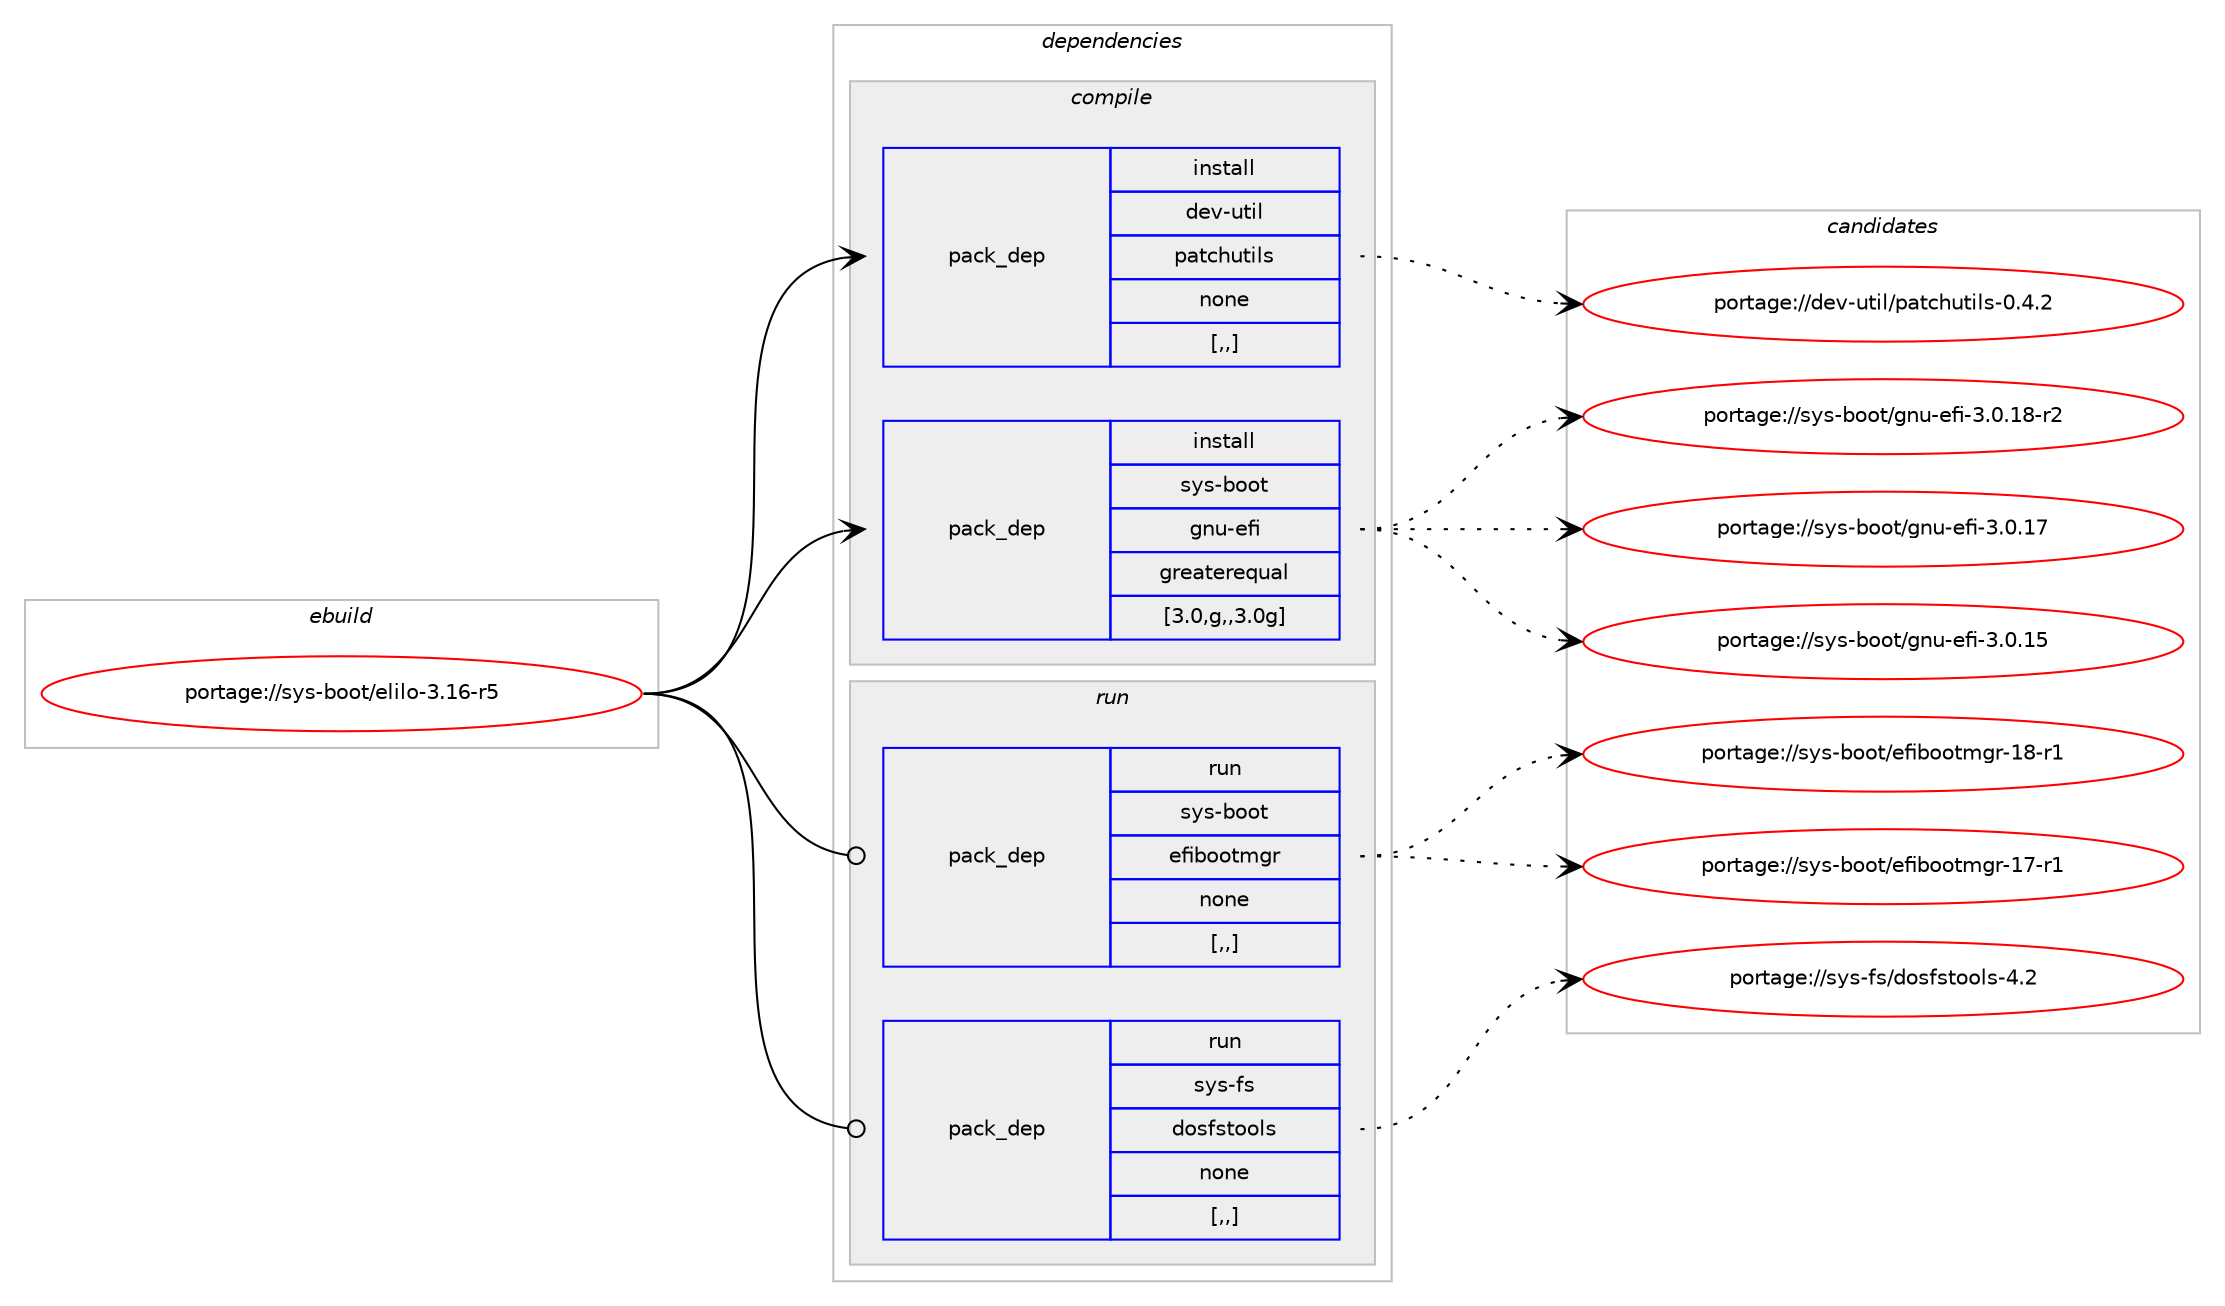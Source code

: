 digraph prolog {

# *************
# Graph options
# *************

newrank=true;
concentrate=true;
compound=true;
graph [rankdir=LR,fontname=Helvetica,fontsize=10,ranksep=1.5];#, ranksep=2.5, nodesep=0.2];
edge  [arrowhead=vee];
node  [fontname=Helvetica,fontsize=10];

# **********
# The ebuild
# **********

subgraph cluster_leftcol {
color=gray;
label=<<i>ebuild</i>>;
id [label="portage://sys-boot/elilo-3.16-r5", color=red, width=4, href="../sys-boot/elilo-3.16-r5.svg"];
}

# ****************
# The dependencies
# ****************

subgraph cluster_midcol {
color=gray;
label=<<i>dependencies</i>>;
subgraph cluster_compile {
fillcolor="#eeeeee";
style=filled;
label=<<i>compile</i>>;
subgraph pack311934 {
dependency428666 [label=<<TABLE BORDER="0" CELLBORDER="1" CELLSPACING="0" CELLPADDING="4" WIDTH="220"><TR><TD ROWSPAN="6" CELLPADDING="30">pack_dep</TD></TR><TR><TD WIDTH="110">install</TD></TR><TR><TD>dev-util</TD></TR><TR><TD>patchutils</TD></TR><TR><TD>none</TD></TR><TR><TD>[,,]</TD></TR></TABLE>>, shape=none, color=blue];
}
id:e -> dependency428666:w [weight=20,style="solid",arrowhead="vee"];
subgraph pack311935 {
dependency428667 [label=<<TABLE BORDER="0" CELLBORDER="1" CELLSPACING="0" CELLPADDING="4" WIDTH="220"><TR><TD ROWSPAN="6" CELLPADDING="30">pack_dep</TD></TR><TR><TD WIDTH="110">install</TD></TR><TR><TD>sys-boot</TD></TR><TR><TD>gnu-efi</TD></TR><TR><TD>greaterequal</TD></TR><TR><TD>[3.0,g,,3.0g]</TD></TR></TABLE>>, shape=none, color=blue];
}
id:e -> dependency428667:w [weight=20,style="solid",arrowhead="vee"];
}
subgraph cluster_compileandrun {
fillcolor="#eeeeee";
style=filled;
label=<<i>compile and run</i>>;
}
subgraph cluster_run {
fillcolor="#eeeeee";
style=filled;
label=<<i>run</i>>;
subgraph pack311936 {
dependency428668 [label=<<TABLE BORDER="0" CELLBORDER="1" CELLSPACING="0" CELLPADDING="4" WIDTH="220"><TR><TD ROWSPAN="6" CELLPADDING="30">pack_dep</TD></TR><TR><TD WIDTH="110">run</TD></TR><TR><TD>sys-boot</TD></TR><TR><TD>efibootmgr</TD></TR><TR><TD>none</TD></TR><TR><TD>[,,]</TD></TR></TABLE>>, shape=none, color=blue];
}
id:e -> dependency428668:w [weight=20,style="solid",arrowhead="odot"];
subgraph pack311937 {
dependency428669 [label=<<TABLE BORDER="0" CELLBORDER="1" CELLSPACING="0" CELLPADDING="4" WIDTH="220"><TR><TD ROWSPAN="6" CELLPADDING="30">pack_dep</TD></TR><TR><TD WIDTH="110">run</TD></TR><TR><TD>sys-fs</TD></TR><TR><TD>dosfstools</TD></TR><TR><TD>none</TD></TR><TR><TD>[,,]</TD></TR></TABLE>>, shape=none, color=blue];
}
id:e -> dependency428669:w [weight=20,style="solid",arrowhead="odot"];
}
}

# **************
# The candidates
# **************

subgraph cluster_choices {
rank=same;
color=gray;
label=<<i>candidates</i>>;

subgraph choice311934 {
color=black;
nodesep=1;
choice10010111845117116105108471129711699104117116105108115454846524650 [label="portage://dev-util/patchutils-0.4.2", color=red, width=4,href="../dev-util/patchutils-0.4.2.svg"];
dependency428666:e -> choice10010111845117116105108471129711699104117116105108115454846524650:w [style=dotted,weight="100"];
}
subgraph choice311935 {
color=black;
nodesep=1;
choice11512111545981111111164710311011745101102105455146484649564511450 [label="portage://sys-boot/gnu-efi-3.0.18-r2", color=red, width=4,href="../sys-boot/gnu-efi-3.0.18-r2.svg"];
choice1151211154598111111116471031101174510110210545514648464955 [label="portage://sys-boot/gnu-efi-3.0.17", color=red, width=4,href="../sys-boot/gnu-efi-3.0.17.svg"];
choice1151211154598111111116471031101174510110210545514648464953 [label="portage://sys-boot/gnu-efi-3.0.15", color=red, width=4,href="../sys-boot/gnu-efi-3.0.15.svg"];
dependency428667:e -> choice11512111545981111111164710311011745101102105455146484649564511450:w [style=dotted,weight="100"];
dependency428667:e -> choice1151211154598111111116471031101174510110210545514648464955:w [style=dotted,weight="100"];
dependency428667:e -> choice1151211154598111111116471031101174510110210545514648464953:w [style=dotted,weight="100"];
}
subgraph choice311936 {
color=black;
nodesep=1;
choice115121115459811111111647101102105981111111161091031144549564511449 [label="portage://sys-boot/efibootmgr-18-r1", color=red, width=4,href="../sys-boot/efibootmgr-18-r1.svg"];
choice115121115459811111111647101102105981111111161091031144549554511449 [label="portage://sys-boot/efibootmgr-17-r1", color=red, width=4,href="../sys-boot/efibootmgr-17-r1.svg"];
dependency428668:e -> choice115121115459811111111647101102105981111111161091031144549564511449:w [style=dotted,weight="100"];
dependency428668:e -> choice115121115459811111111647101102105981111111161091031144549554511449:w [style=dotted,weight="100"];
}
subgraph choice311937 {
color=black;
nodesep=1;
choice115121115451021154710011111510211511611111110811545524650 [label="portage://sys-fs/dosfstools-4.2", color=red, width=4,href="../sys-fs/dosfstools-4.2.svg"];
dependency428669:e -> choice115121115451021154710011111510211511611111110811545524650:w [style=dotted,weight="100"];
}
}

}
